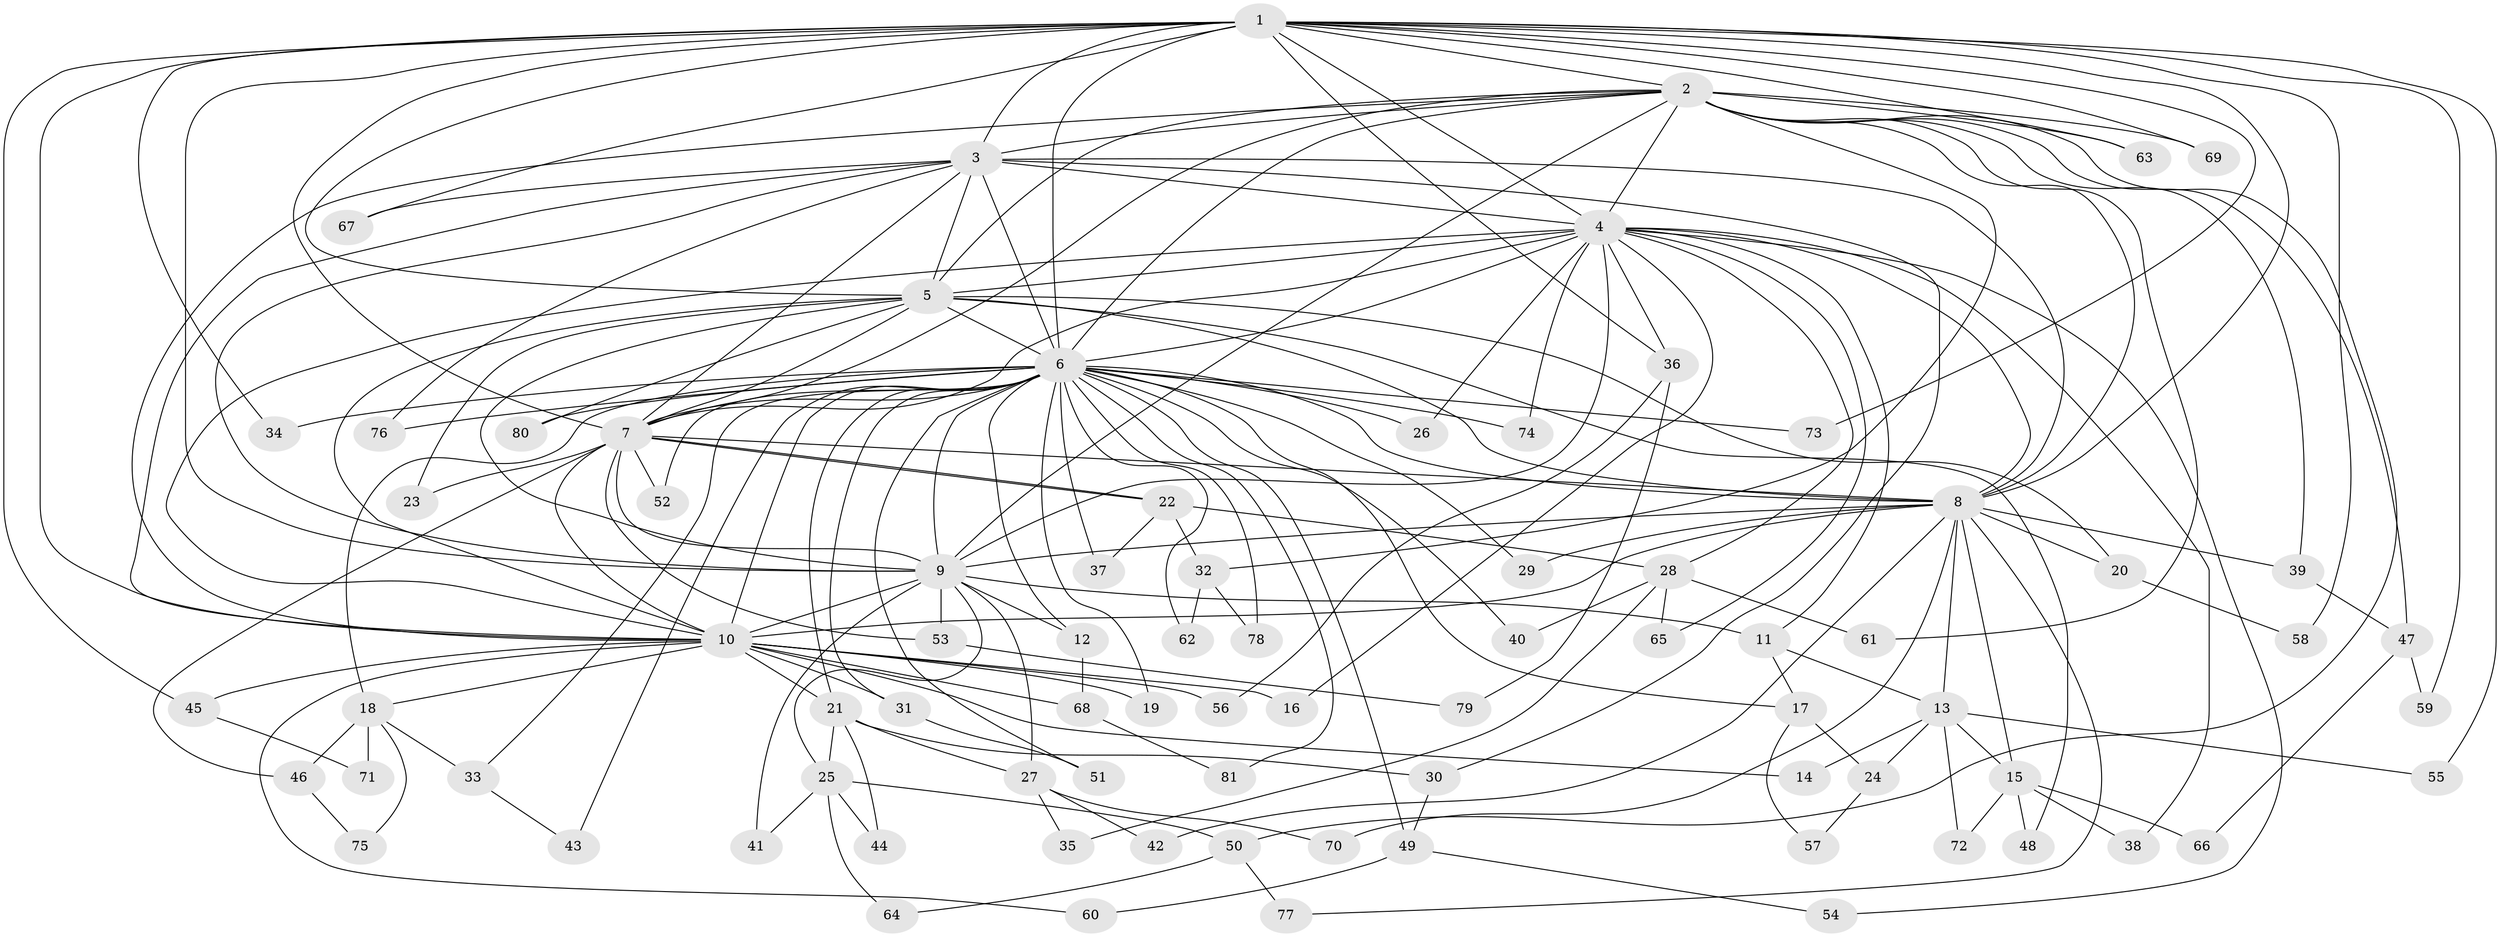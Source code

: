 // Generated by graph-tools (version 1.1) at 2025/49/03/09/25 03:49:36]
// undirected, 81 vertices, 187 edges
graph export_dot {
graph [start="1"]
  node [color=gray90,style=filled];
  1;
  2;
  3;
  4;
  5;
  6;
  7;
  8;
  9;
  10;
  11;
  12;
  13;
  14;
  15;
  16;
  17;
  18;
  19;
  20;
  21;
  22;
  23;
  24;
  25;
  26;
  27;
  28;
  29;
  30;
  31;
  32;
  33;
  34;
  35;
  36;
  37;
  38;
  39;
  40;
  41;
  42;
  43;
  44;
  45;
  46;
  47;
  48;
  49;
  50;
  51;
  52;
  53;
  54;
  55;
  56;
  57;
  58;
  59;
  60;
  61;
  62;
  63;
  64;
  65;
  66;
  67;
  68;
  69;
  70;
  71;
  72;
  73;
  74;
  75;
  76;
  77;
  78;
  79;
  80;
  81;
  1 -- 2;
  1 -- 3;
  1 -- 4;
  1 -- 5;
  1 -- 6;
  1 -- 7;
  1 -- 8;
  1 -- 9;
  1 -- 10;
  1 -- 34;
  1 -- 36;
  1 -- 45;
  1 -- 55;
  1 -- 58;
  1 -- 59;
  1 -- 63;
  1 -- 67;
  1 -- 69;
  1 -- 73;
  2 -- 3;
  2 -- 4;
  2 -- 5;
  2 -- 6;
  2 -- 7;
  2 -- 8;
  2 -- 9;
  2 -- 10;
  2 -- 32;
  2 -- 39;
  2 -- 47;
  2 -- 50;
  2 -- 61;
  2 -- 63;
  2 -- 69;
  3 -- 4;
  3 -- 5;
  3 -- 6;
  3 -- 7;
  3 -- 8;
  3 -- 9;
  3 -- 10;
  3 -- 30;
  3 -- 67;
  3 -- 76;
  4 -- 5;
  4 -- 6;
  4 -- 7;
  4 -- 8;
  4 -- 9;
  4 -- 10;
  4 -- 11;
  4 -- 16;
  4 -- 26;
  4 -- 28;
  4 -- 36;
  4 -- 38;
  4 -- 54;
  4 -- 65;
  4 -- 74;
  5 -- 6;
  5 -- 7;
  5 -- 8;
  5 -- 9;
  5 -- 10;
  5 -- 20;
  5 -- 23;
  5 -- 48;
  5 -- 80;
  6 -- 7;
  6 -- 8;
  6 -- 9;
  6 -- 10;
  6 -- 12;
  6 -- 17;
  6 -- 18;
  6 -- 19;
  6 -- 21;
  6 -- 26;
  6 -- 29;
  6 -- 31;
  6 -- 33;
  6 -- 34;
  6 -- 37;
  6 -- 40;
  6 -- 43;
  6 -- 49;
  6 -- 51;
  6 -- 52;
  6 -- 62;
  6 -- 73;
  6 -- 74;
  6 -- 76;
  6 -- 78;
  6 -- 80;
  6 -- 81;
  7 -- 8;
  7 -- 9;
  7 -- 10;
  7 -- 22;
  7 -- 22;
  7 -- 23;
  7 -- 46;
  7 -- 52;
  7 -- 53;
  8 -- 9;
  8 -- 10;
  8 -- 13;
  8 -- 15;
  8 -- 20;
  8 -- 29;
  8 -- 39;
  8 -- 42;
  8 -- 70;
  8 -- 77;
  9 -- 10;
  9 -- 11;
  9 -- 12;
  9 -- 25;
  9 -- 27;
  9 -- 41;
  9 -- 53;
  10 -- 14;
  10 -- 16;
  10 -- 18;
  10 -- 19;
  10 -- 21;
  10 -- 31;
  10 -- 45;
  10 -- 56;
  10 -- 60;
  10 -- 68;
  11 -- 13;
  11 -- 17;
  12 -- 68;
  13 -- 14;
  13 -- 15;
  13 -- 24;
  13 -- 55;
  13 -- 72;
  15 -- 38;
  15 -- 48;
  15 -- 66;
  15 -- 72;
  17 -- 24;
  17 -- 57;
  18 -- 33;
  18 -- 46;
  18 -- 71;
  18 -- 75;
  20 -- 58;
  21 -- 25;
  21 -- 27;
  21 -- 30;
  21 -- 44;
  22 -- 28;
  22 -- 32;
  22 -- 37;
  24 -- 57;
  25 -- 41;
  25 -- 44;
  25 -- 50;
  25 -- 64;
  27 -- 35;
  27 -- 42;
  27 -- 70;
  28 -- 35;
  28 -- 40;
  28 -- 61;
  28 -- 65;
  30 -- 49;
  31 -- 51;
  32 -- 62;
  32 -- 78;
  33 -- 43;
  36 -- 56;
  36 -- 79;
  39 -- 47;
  45 -- 71;
  46 -- 75;
  47 -- 59;
  47 -- 66;
  49 -- 54;
  49 -- 60;
  50 -- 64;
  50 -- 77;
  53 -- 79;
  68 -- 81;
}
